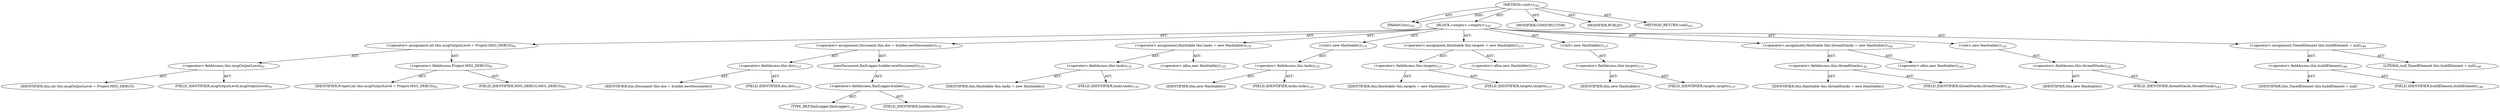 digraph "&lt;init&gt;" {  
"111669149698" [label = <(METHOD,&lt;init&gt;)<SUB>162</SUB>> ]
"115964116999" [label = <(PARAM,this)<SUB>162</SUB>> ]
"25769803781" [label = <(BLOCK,&lt;empty&gt;,&lt;empty&gt;)<SUB>162</SUB>> ]
"30064771078" [label = <(&lt;operator&gt;.assignment,int this.msgOutputLevel = Project.MSG_DEBUG)<SUB>91</SUB>> ]
"30064771079" [label = <(&lt;operator&gt;.fieldAccess,this.msgOutputLevel)<SUB>91</SUB>> ]
"68719476747" [label = <(IDENTIFIER,this,int this.msgOutputLevel = Project.MSG_DEBUG)> ]
"55834574848" [label = <(FIELD_IDENTIFIER,msgOutputLevel,msgOutputLevel)<SUB>91</SUB>> ]
"30064771080" [label = <(&lt;operator&gt;.fieldAccess,Project.MSG_DEBUG)<SUB>91</SUB>> ]
"68719476748" [label = <(IDENTIFIER,Project,int this.msgOutputLevel = Project.MSG_DEBUG)<SUB>91</SUB>> ]
"55834574849" [label = <(FIELD_IDENTIFIER,MSG_DEBUG,MSG_DEBUG)<SUB>91</SUB>> ]
"30064771081" [label = <(&lt;operator&gt;.assignment,Document this.doc = builder.newDocument())<SUB>133</SUB>> ]
"30064771082" [label = <(&lt;operator&gt;.fieldAccess,this.doc)<SUB>133</SUB>> ]
"68719476749" [label = <(IDENTIFIER,this,Document this.doc = builder.newDocument())> ]
"55834574850" [label = <(FIELD_IDENTIFIER,doc,doc)<SUB>133</SUB>> ]
"30064771083" [label = <(newDocument,XmlLogger.builder.newDocument())<SUB>133</SUB>> ]
"30064771084" [label = <(&lt;operator&gt;.fieldAccess,XmlLogger.builder)<SUB>133</SUB>> ]
"180388626432" [label = <(TYPE_REF,XmlLogger,XmlLogger)<SUB>133</SUB>> ]
"55834574851" [label = <(FIELD_IDENTIFIER,builder,builder)<SUB>133</SUB>> ]
"30064771085" [label = <(&lt;operator&gt;.assignment,Hashtable this.tasks = new Hashtable())<SUB>135</SUB>> ]
"30064771086" [label = <(&lt;operator&gt;.fieldAccess,this.tasks)<SUB>135</SUB>> ]
"68719476750" [label = <(IDENTIFIER,this,Hashtable this.tasks = new Hashtable())> ]
"55834574852" [label = <(FIELD_IDENTIFIER,tasks,tasks)<SUB>135</SUB>> ]
"30064771087" [label = <(&lt;operator&gt;.alloc,new Hashtable())<SUB>135</SUB>> ]
"30064771088" [label = <(&lt;init&gt;,new Hashtable())<SUB>135</SUB>> ]
"30064771089" [label = <(&lt;operator&gt;.fieldAccess,this.tasks)<SUB>135</SUB>> ]
"68719476751" [label = <(IDENTIFIER,this,new Hashtable())> ]
"55834574853" [label = <(FIELD_IDENTIFIER,tasks,tasks)<SUB>135</SUB>> ]
"30064771090" [label = <(&lt;operator&gt;.assignment,Hashtable this.targets = new Hashtable())<SUB>137</SUB>> ]
"30064771091" [label = <(&lt;operator&gt;.fieldAccess,this.targets)<SUB>137</SUB>> ]
"68719476752" [label = <(IDENTIFIER,this,Hashtable this.targets = new Hashtable())> ]
"55834574854" [label = <(FIELD_IDENTIFIER,targets,targets)<SUB>137</SUB>> ]
"30064771092" [label = <(&lt;operator&gt;.alloc,new Hashtable())<SUB>137</SUB>> ]
"30064771093" [label = <(&lt;init&gt;,new Hashtable())<SUB>137</SUB>> ]
"30064771094" [label = <(&lt;operator&gt;.fieldAccess,this.targets)<SUB>137</SUB>> ]
"68719476753" [label = <(IDENTIFIER,this,new Hashtable())> ]
"55834574855" [label = <(FIELD_IDENTIFIER,targets,targets)<SUB>137</SUB>> ]
"30064771095" [label = <(&lt;operator&gt;.assignment,Hashtable this.threadStacks = new Hashtable())<SUB>142</SUB>> ]
"30064771096" [label = <(&lt;operator&gt;.fieldAccess,this.threadStacks)<SUB>142</SUB>> ]
"68719476754" [label = <(IDENTIFIER,this,Hashtable this.threadStacks = new Hashtable())> ]
"55834574856" [label = <(FIELD_IDENTIFIER,threadStacks,threadStacks)<SUB>142</SUB>> ]
"30064771097" [label = <(&lt;operator&gt;.alloc,new Hashtable())<SUB>142</SUB>> ]
"30064771098" [label = <(&lt;init&gt;,new Hashtable())<SUB>142</SUB>> ]
"30064771099" [label = <(&lt;operator&gt;.fieldAccess,this.threadStacks)<SUB>142</SUB>> ]
"68719476755" [label = <(IDENTIFIER,this,new Hashtable())> ]
"55834574857" [label = <(FIELD_IDENTIFIER,threadStacks,threadStacks)<SUB>142</SUB>> ]
"30064771100" [label = <(&lt;operator&gt;.assignment,TimedElement this.buildElement = null)<SUB>146</SUB>> ]
"30064771101" [label = <(&lt;operator&gt;.fieldAccess,this.buildElement)<SUB>146</SUB>> ]
"68719476756" [label = <(IDENTIFIER,this,TimedElement this.buildElement = null)> ]
"55834574858" [label = <(FIELD_IDENTIFIER,buildElement,buildElement)<SUB>146</SUB>> ]
"90194313216" [label = <(LITERAL,null,TimedElement this.buildElement = null)<SUB>146</SUB>> ]
"133143986212" [label = <(MODIFIER,CONSTRUCTOR)> ]
"133143986213" [label = <(MODIFIER,PUBLIC)> ]
"128849018882" [label = <(METHOD_RETURN,void)<SUB>163</SUB>> ]
  "111669149698" -> "115964116999"  [ label = "AST: "] 
  "111669149698" -> "25769803781"  [ label = "AST: "] 
  "111669149698" -> "133143986212"  [ label = "AST: "] 
  "111669149698" -> "133143986213"  [ label = "AST: "] 
  "111669149698" -> "128849018882"  [ label = "AST: "] 
  "25769803781" -> "30064771078"  [ label = "AST: "] 
  "25769803781" -> "30064771081"  [ label = "AST: "] 
  "25769803781" -> "30064771085"  [ label = "AST: "] 
  "25769803781" -> "30064771088"  [ label = "AST: "] 
  "25769803781" -> "30064771090"  [ label = "AST: "] 
  "25769803781" -> "30064771093"  [ label = "AST: "] 
  "25769803781" -> "30064771095"  [ label = "AST: "] 
  "25769803781" -> "30064771098"  [ label = "AST: "] 
  "25769803781" -> "30064771100"  [ label = "AST: "] 
  "30064771078" -> "30064771079"  [ label = "AST: "] 
  "30064771078" -> "30064771080"  [ label = "AST: "] 
  "30064771079" -> "68719476747"  [ label = "AST: "] 
  "30064771079" -> "55834574848"  [ label = "AST: "] 
  "30064771080" -> "68719476748"  [ label = "AST: "] 
  "30064771080" -> "55834574849"  [ label = "AST: "] 
  "30064771081" -> "30064771082"  [ label = "AST: "] 
  "30064771081" -> "30064771083"  [ label = "AST: "] 
  "30064771082" -> "68719476749"  [ label = "AST: "] 
  "30064771082" -> "55834574850"  [ label = "AST: "] 
  "30064771083" -> "30064771084"  [ label = "AST: "] 
  "30064771084" -> "180388626432"  [ label = "AST: "] 
  "30064771084" -> "55834574851"  [ label = "AST: "] 
  "30064771085" -> "30064771086"  [ label = "AST: "] 
  "30064771085" -> "30064771087"  [ label = "AST: "] 
  "30064771086" -> "68719476750"  [ label = "AST: "] 
  "30064771086" -> "55834574852"  [ label = "AST: "] 
  "30064771088" -> "30064771089"  [ label = "AST: "] 
  "30064771089" -> "68719476751"  [ label = "AST: "] 
  "30064771089" -> "55834574853"  [ label = "AST: "] 
  "30064771090" -> "30064771091"  [ label = "AST: "] 
  "30064771090" -> "30064771092"  [ label = "AST: "] 
  "30064771091" -> "68719476752"  [ label = "AST: "] 
  "30064771091" -> "55834574854"  [ label = "AST: "] 
  "30064771093" -> "30064771094"  [ label = "AST: "] 
  "30064771094" -> "68719476753"  [ label = "AST: "] 
  "30064771094" -> "55834574855"  [ label = "AST: "] 
  "30064771095" -> "30064771096"  [ label = "AST: "] 
  "30064771095" -> "30064771097"  [ label = "AST: "] 
  "30064771096" -> "68719476754"  [ label = "AST: "] 
  "30064771096" -> "55834574856"  [ label = "AST: "] 
  "30064771098" -> "30064771099"  [ label = "AST: "] 
  "30064771099" -> "68719476755"  [ label = "AST: "] 
  "30064771099" -> "55834574857"  [ label = "AST: "] 
  "30064771100" -> "30064771101"  [ label = "AST: "] 
  "30064771100" -> "90194313216"  [ label = "AST: "] 
  "30064771101" -> "68719476756"  [ label = "AST: "] 
  "30064771101" -> "55834574858"  [ label = "AST: "] 
  "111669149698" -> "115964116999"  [ label = "DDG: "] 
}

